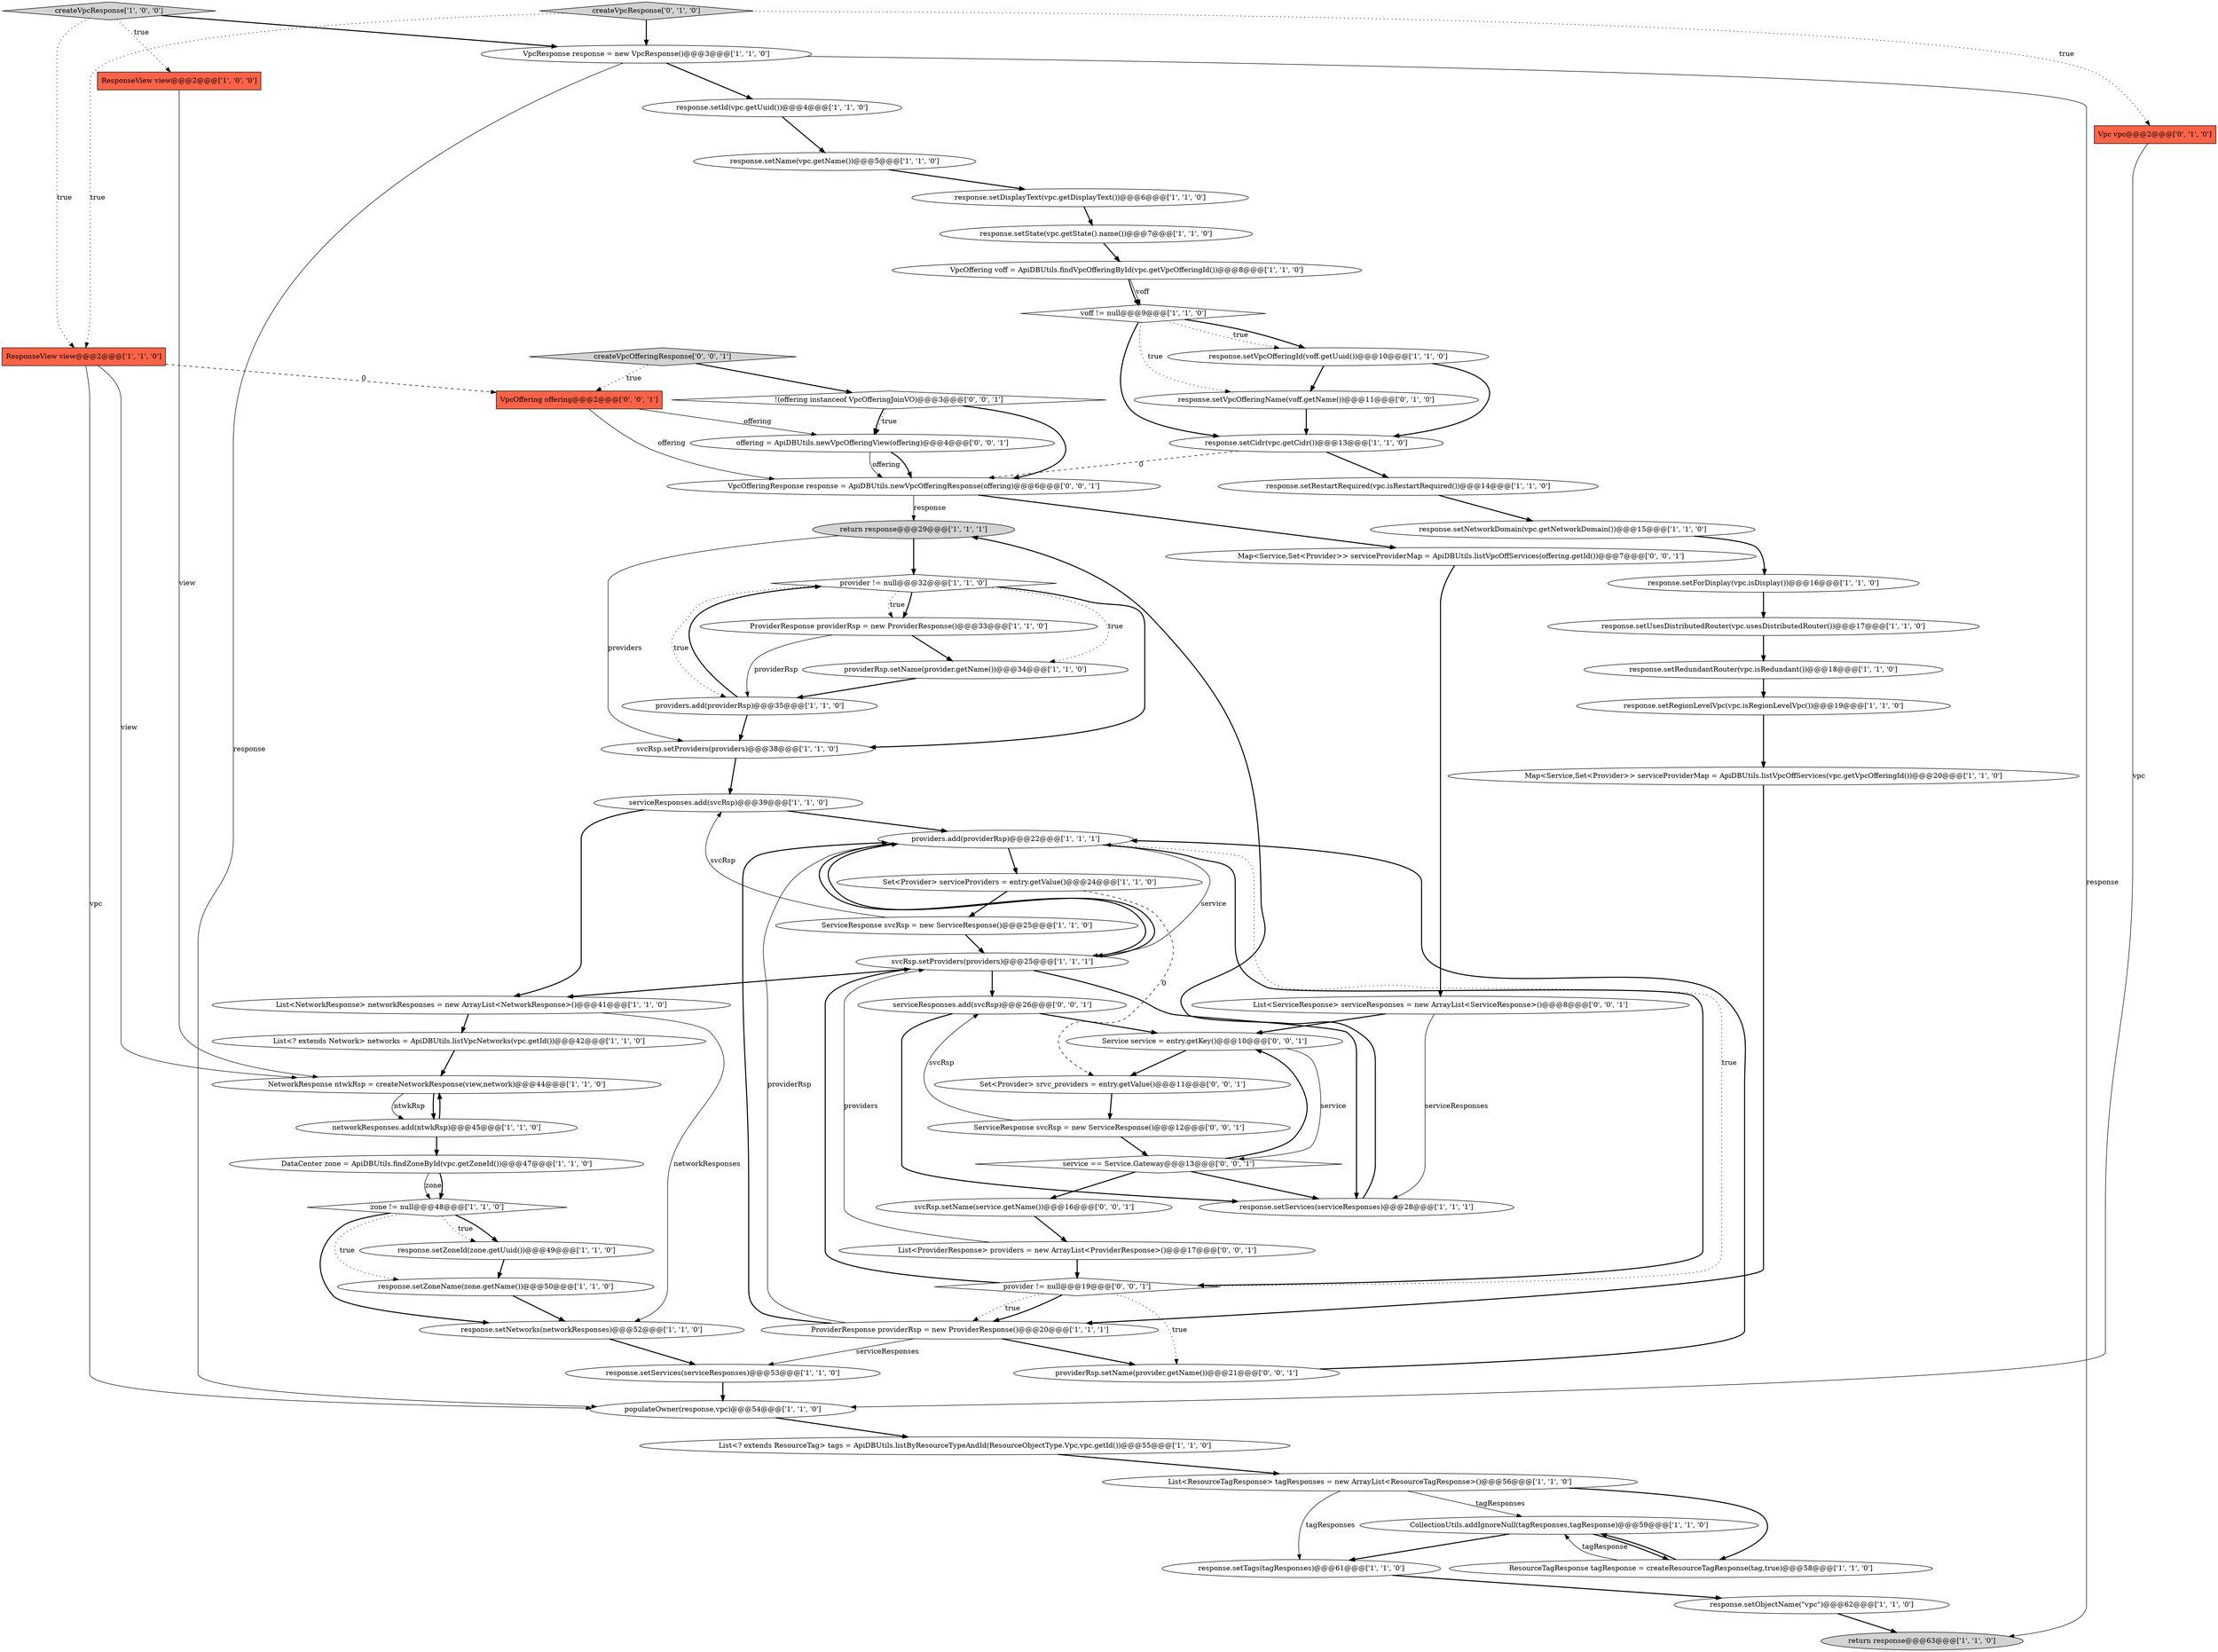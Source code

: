 digraph {
61 [style = filled, label = "VpcOfferingResponse response = ApiDBUtils.newVpcOfferingResponse(offering)@@@6@@@['0', '0', '1']", fillcolor = white, shape = ellipse image = "AAA0AAABBB3BBB"];
10 [style = filled, label = "response.setNetworks(networkResponses)@@@52@@@['1', '1', '0']", fillcolor = white, shape = ellipse image = "AAA0AAABBB1BBB"];
11 [style = filled, label = "List<NetworkResponse> networkResponses = new ArrayList<NetworkResponse>()@@@41@@@['1', '1', '0']", fillcolor = white, shape = ellipse image = "AAA0AAABBB1BBB"];
49 [style = filled, label = "ProviderResponse providerRsp = new ProviderResponse()@@@20@@@['1', '1', '1']", fillcolor = white, shape = ellipse image = "AAA0AAABBB1BBB"];
23 [style = filled, label = "CollectionUtils.addIgnoreNull(tagResponses,tagResponse)@@@59@@@['1', '1', '0']", fillcolor = white, shape = ellipse image = "AAA0AAABBB1BBB"];
31 [style = filled, label = "return response@@@29@@@['1', '1', '1']", fillcolor = lightgray, shape = ellipse image = "AAA0AAABBB1BBB"];
48 [style = filled, label = "response.setRedundantRouter(vpc.isRedundant())@@@18@@@['1', '1', '0']", fillcolor = white, shape = ellipse image = "AAA0AAABBB1BBB"];
54 [style = filled, label = "serviceResponses.add(svcRsp)@@@26@@@['0', '0', '1']", fillcolor = white, shape = ellipse image = "AAA0AAABBB3BBB"];
21 [style = filled, label = "response.setZoneId(zone.getUuid())@@@49@@@['1', '1', '0']", fillcolor = white, shape = ellipse image = "AAA0AAABBB1BBB"];
56 [style = filled, label = "providerRsp.setName(provider.getName())@@@21@@@['0', '0', '1']", fillcolor = white, shape = ellipse image = "AAA0AAABBB3BBB"];
6 [style = filled, label = "response.setNetworkDomain(vpc.getNetworkDomain())@@@15@@@['1', '1', '0']", fillcolor = white, shape = ellipse image = "AAA0AAABBB1BBB"];
64 [style = filled, label = "List<ServiceResponse> serviceResponses = new ArrayList<ServiceResponse>()@@@8@@@['0', '0', '1']", fillcolor = white, shape = ellipse image = "AAA0AAABBB3BBB"];
16 [style = filled, label = "response.setServices(serviceResponses)@@@53@@@['1', '1', '0']", fillcolor = white, shape = ellipse image = "AAA0AAABBB1BBB"];
40 [style = filled, label = "List<ResourceTagResponse> tagResponses = new ArrayList<ResourceTagResponse>()@@@56@@@['1', '1', '0']", fillcolor = white, shape = ellipse image = "AAA0AAABBB1BBB"];
29 [style = filled, label = "providerRsp.setName(provider.getName())@@@34@@@['1', '1', '0']", fillcolor = white, shape = ellipse image = "AAA0AAABBB1BBB"];
65 [style = filled, label = "VpcOffering offering@@@2@@@['0', '0', '1']", fillcolor = tomato, shape = box image = "AAA0AAABBB3BBB"];
3 [style = filled, label = "serviceResponses.add(svcRsp)@@@39@@@['1', '1', '0']", fillcolor = white, shape = ellipse image = "AAA0AAABBB1BBB"];
68 [style = filled, label = "offering = ApiDBUtils.newVpcOfferingView(offering)@@@4@@@['0', '0', '1']", fillcolor = white, shape = ellipse image = "AAA0AAABBB3BBB"];
0 [style = filled, label = "Set<Provider> serviceProviders = entry.getValue()@@@24@@@['1', '1', '0']", fillcolor = white, shape = ellipse image = "AAA0AAABBB1BBB"];
38 [style = filled, label = "return response@@@63@@@['1', '1', '0']", fillcolor = lightgray, shape = ellipse image = "AAA0AAABBB1BBB"];
22 [style = filled, label = "ResourceTagResponse tagResponse = createResourceTagResponse(tag,true)@@@58@@@['1', '1', '0']", fillcolor = white, shape = ellipse image = "AAA0AAABBB1BBB"];
51 [style = filled, label = "createVpcResponse['0', '1', '0']", fillcolor = lightgray, shape = diamond image = "AAA0AAABBB2BBB"];
18 [style = filled, label = "populateOwner(response,vpc)@@@54@@@['1', '1', '0']", fillcolor = white, shape = ellipse image = "AAA0AAABBB1BBB"];
46 [style = filled, label = "response.setName(vpc.getName())@@@5@@@['1', '1', '0']", fillcolor = white, shape = ellipse image = "AAA0AAABBB1BBB"];
12 [style = filled, label = "providers.add(providerRsp)@@@35@@@['1', '1', '0']", fillcolor = white, shape = ellipse image = "AAA0AAABBB1BBB"];
36 [style = filled, label = "response.setServices(serviceResponses)@@@28@@@['1', '1', '1']", fillcolor = white, shape = ellipse image = "AAA0AAABBB1BBB"];
37 [style = filled, label = "response.setRegionLevelVpc(vpc.isRegionLevelVpc())@@@19@@@['1', '1', '0']", fillcolor = white, shape = ellipse image = "AAA0AAABBB1BBB"];
4 [style = filled, label = "svcRsp.setProviders(providers)@@@25@@@['1', '1', '1']", fillcolor = white, shape = ellipse image = "AAA0AAABBB1BBB"];
33 [style = filled, label = "ResponseView view@@@2@@@['1', '0', '0']", fillcolor = tomato, shape = box image = "AAA0AAABBB1BBB"];
34 [style = filled, label = "ResponseView view@@@2@@@['1', '1', '0']", fillcolor = tomato, shape = box image = "AAA0AAABBB1BBB"];
57 [style = filled, label = "createVpcOfferingResponse['0', '0', '1']", fillcolor = lightgray, shape = diamond image = "AAA0AAABBB3BBB"];
5 [style = filled, label = "response.setDisplayText(vpc.getDisplayText())@@@6@@@['1', '1', '0']", fillcolor = white, shape = ellipse image = "AAA0AAABBB1BBB"];
63 [style = filled, label = "svcRsp.setName(service.getName())@@@16@@@['0', '0', '1']", fillcolor = white, shape = ellipse image = "AAA0AAABBB3BBB"];
66 [style = filled, label = "Service service = entry.getKey()@@@10@@@['0', '0', '1']", fillcolor = white, shape = ellipse image = "AAA0AAABBB3BBB"];
43 [style = filled, label = "createVpcResponse['1', '0', '0']", fillcolor = lightgray, shape = diamond image = "AAA0AAABBB1BBB"];
47 [style = filled, label = "DataCenter zone = ApiDBUtils.findZoneById(vpc.getZoneId())@@@47@@@['1', '1', '0']", fillcolor = white, shape = ellipse image = "AAA0AAABBB1BBB"];
45 [style = filled, label = "svcRsp.setProviders(providers)@@@38@@@['1', '1', '0']", fillcolor = white, shape = ellipse image = "AAA0AAABBB1BBB"];
14 [style = filled, label = "VpcOffering voff = ApiDBUtils.findVpcOfferingById(vpc.getVpcOfferingId())@@@8@@@['1', '1', '0']", fillcolor = white, shape = ellipse image = "AAA0AAABBB1BBB"];
7 [style = filled, label = "ServiceResponse svcRsp = new ServiceResponse()@@@25@@@['1', '1', '0']", fillcolor = white, shape = ellipse image = "AAA0AAABBB1BBB"];
20 [style = filled, label = "response.setRestartRequired(vpc.isRestartRequired())@@@14@@@['1', '1', '0']", fillcolor = white, shape = ellipse image = "AAA0AAABBB1BBB"];
19 [style = filled, label = "response.setCidr(vpc.getCidr())@@@13@@@['1', '1', '0']", fillcolor = white, shape = ellipse image = "AAA0AAABBB1BBB"];
24 [style = filled, label = "ProviderResponse providerRsp = new ProviderResponse()@@@33@@@['1', '1', '0']", fillcolor = white, shape = ellipse image = "AAA0AAABBB1BBB"];
60 [style = filled, label = "provider != null@@@19@@@['0', '0', '1']", fillcolor = white, shape = diamond image = "AAA0AAABBB3BBB"];
59 [style = filled, label = "service == Service.Gateway@@@13@@@['0', '0', '1']", fillcolor = white, shape = diamond image = "AAA0AAABBB3BBB"];
9 [style = filled, label = "voff != null@@@9@@@['1', '1', '0']", fillcolor = white, shape = diamond image = "AAA0AAABBB1BBB"];
13 [style = filled, label = "response.setId(vpc.getUuid())@@@4@@@['1', '1', '0']", fillcolor = white, shape = ellipse image = "AAA0AAABBB1BBB"];
42 [style = filled, label = "provider != null@@@32@@@['1', '1', '0']", fillcolor = white, shape = diamond image = "AAA0AAABBB1BBB"];
50 [style = filled, label = "Vpc vpc@@@2@@@['0', '1', '0']", fillcolor = tomato, shape = box image = "AAA0AAABBB2BBB"];
35 [style = filled, label = "response.setZoneName(zone.getName())@@@50@@@['1', '1', '0']", fillcolor = white, shape = ellipse image = "AAA0AAABBB1BBB"];
55 [style = filled, label = "!(offering instanceof VpcOfferingJoinVO)@@@3@@@['0', '0', '1']", fillcolor = white, shape = diamond image = "AAA0AAABBB3BBB"];
41 [style = filled, label = "response.setUsesDistributedRouter(vpc.usesDistributedRouter())@@@17@@@['1', '1', '0']", fillcolor = white, shape = ellipse image = "AAA0AAABBB1BBB"];
52 [style = filled, label = "response.setVpcOfferingName(voff.getName())@@@11@@@['0', '1', '0']", fillcolor = white, shape = ellipse image = "AAA1AAABBB2BBB"];
1 [style = filled, label = "providers.add(providerRsp)@@@22@@@['1', '1', '1']", fillcolor = white, shape = ellipse image = "AAA0AAABBB1BBB"];
17 [style = filled, label = "VpcResponse response = new VpcResponse()@@@3@@@['1', '1', '0']", fillcolor = white, shape = ellipse image = "AAA0AAABBB1BBB"];
58 [style = filled, label = "Set<Provider> srvc_providers = entry.getValue()@@@11@@@['0', '0', '1']", fillcolor = white, shape = ellipse image = "AAA0AAABBB3BBB"];
27 [style = filled, label = "networkResponses.add(ntwkRsp)@@@45@@@['1', '1', '0']", fillcolor = white, shape = ellipse image = "AAA0AAABBB1BBB"];
67 [style = filled, label = "Map<Service,Set<Provider>> serviceProviderMap = ApiDBUtils.listVpcOffServices(offering.getId())@@@7@@@['0', '0', '1']", fillcolor = white, shape = ellipse image = "AAA0AAABBB3BBB"];
25 [style = filled, label = "response.setVpcOfferingId(voff.getUuid())@@@10@@@['1', '1', '0']", fillcolor = white, shape = ellipse image = "AAA0AAABBB1BBB"];
32 [style = filled, label = "response.setObjectName(\"vpc\")@@@62@@@['1', '1', '0']", fillcolor = white, shape = ellipse image = "AAA0AAABBB1BBB"];
8 [style = filled, label = "Map<Service,Set<Provider>> serviceProviderMap = ApiDBUtils.listVpcOffServices(vpc.getVpcOfferingId())@@@20@@@['1', '1', '0']", fillcolor = white, shape = ellipse image = "AAA0AAABBB1BBB"];
28 [style = filled, label = "response.setTags(tagResponses)@@@61@@@['1', '1', '0']", fillcolor = white, shape = ellipse image = "AAA0AAABBB1BBB"];
53 [style = filled, label = "ServiceResponse svcRsp = new ServiceResponse()@@@12@@@['0', '0', '1']", fillcolor = white, shape = ellipse image = "AAA0AAABBB3BBB"];
15 [style = filled, label = "zone != null@@@48@@@['1', '1', '0']", fillcolor = white, shape = diamond image = "AAA0AAABBB1BBB"];
39 [style = filled, label = "NetworkResponse ntwkRsp = createNetworkResponse(view,network)@@@44@@@['1', '1', '0']", fillcolor = white, shape = ellipse image = "AAA0AAABBB1BBB"];
62 [style = filled, label = "List<ProviderResponse> providers = new ArrayList<ProviderResponse>()@@@17@@@['0', '0', '1']", fillcolor = white, shape = ellipse image = "AAA0AAABBB3BBB"];
26 [style = filled, label = "List<? extends ResourceTag> tags = ApiDBUtils.listByResourceTypeAndId(ResourceObjectType.Vpc,vpc.getId())@@@55@@@['1', '1', '0']", fillcolor = white, shape = ellipse image = "AAA0AAABBB1BBB"];
30 [style = filled, label = "List<? extends Network> networks = ApiDBUtils.listVpcNetworks(vpc.getId())@@@42@@@['1', '1', '0']", fillcolor = white, shape = ellipse image = "AAA0AAABBB1BBB"];
44 [style = filled, label = "response.setState(vpc.getState().name())@@@7@@@['1', '1', '0']", fillcolor = white, shape = ellipse image = "AAA0AAABBB1BBB"];
2 [style = filled, label = "response.setForDisplay(vpc.isDisplay())@@@16@@@['1', '1', '0']", fillcolor = white, shape = ellipse image = "AAA0AAABBB1BBB"];
23->22 [style = bold, label=""];
51->50 [style = dotted, label="true"];
61->67 [style = bold, label=""];
20->6 [style = bold, label=""];
33->39 [style = solid, label="view"];
39->27 [style = solid, label="ntwkRsp"];
25->19 [style = bold, label=""];
58->53 [style = bold, label=""];
39->27 [style = bold, label=""];
2->41 [style = bold, label=""];
9->25 [style = dotted, label="true"];
6->2 [style = bold, label=""];
3->1 [style = bold, label=""];
19->61 [style = dashed, label="0"];
60->1 [style = dotted, label="true"];
34->18 [style = solid, label="vpc"];
50->18 [style = solid, label="vpc"];
26->40 [style = bold, label=""];
17->13 [style = bold, label=""];
63->62 [style = bold, label=""];
62->4 [style = solid, label="providers"];
49->1 [style = bold, label=""];
43->17 [style = bold, label=""];
29->12 [style = bold, label=""];
1->60 [style = bold, label=""];
57->55 [style = bold, label=""];
9->25 [style = bold, label=""];
55->61 [style = bold, label=""];
24->29 [style = bold, label=""];
68->61 [style = bold, label=""];
4->54 [style = bold, label=""];
40->23 [style = solid, label="tagResponses"];
46->5 [style = bold, label=""];
4->36 [style = bold, label=""];
66->58 [style = bold, label=""];
68->61 [style = solid, label="offering"];
43->34 [style = dotted, label="true"];
56->1 [style = bold, label=""];
61->31 [style = solid, label="response"];
32->38 [style = bold, label=""];
0->7 [style = bold, label=""];
28->32 [style = bold, label=""];
43->33 [style = dotted, label="true"];
15->21 [style = bold, label=""];
60->49 [style = bold, label=""];
54->36 [style = bold, label=""];
4->1 [style = bold, label=""];
0->58 [style = dashed, label="0"];
11->30 [style = bold, label=""];
12->42 [style = bold, label=""];
59->36 [style = bold, label=""];
60->56 [style = dotted, label="true"];
62->60 [style = bold, label=""];
13->46 [style = bold, label=""];
1->4 [style = bold, label=""];
8->49 [style = bold, label=""];
40->28 [style = solid, label="tagResponses"];
65->61 [style = solid, label="offering"];
64->36 [style = solid, label="serviceResponses"];
54->66 [style = bold, label=""];
52->19 [style = bold, label=""];
1->0 [style = bold, label=""];
10->16 [style = bold, label=""];
15->21 [style = dotted, label="true"];
9->19 [style = bold, label=""];
22->23 [style = solid, label="tagResponse"];
42->24 [style = bold, label=""];
55->68 [style = dotted, label="true"];
11->10 [style = solid, label="networkResponses"];
27->47 [style = bold, label=""];
15->35 [style = dotted, label="true"];
5->44 [style = bold, label=""];
14->9 [style = bold, label=""];
14->9 [style = solid, label="voff"];
35->10 [style = bold, label=""];
18->26 [style = bold, label=""];
7->3 [style = solid, label="svcRsp"];
51->34 [style = dotted, label="true"];
48->37 [style = bold, label=""];
25->52 [style = bold, label=""];
55->68 [style = bold, label=""];
12->45 [style = bold, label=""];
66->59 [style = solid, label="service"];
21->35 [style = bold, label=""];
34->39 [style = solid, label="view"];
42->24 [style = dotted, label="true"];
17->38 [style = solid, label="response"];
15->10 [style = bold, label=""];
42->12 [style = dotted, label="true"];
24->12 [style = solid, label="providerRsp"];
31->45 [style = solid, label="providers"];
30->39 [style = bold, label=""];
42->45 [style = bold, label=""];
47->15 [style = solid, label="zone"];
49->16 [style = solid, label="serviceResponses"];
3->11 [style = bold, label=""];
27->39 [style = bold, label=""];
64->66 [style = bold, label=""];
53->59 [style = bold, label=""];
40->22 [style = bold, label=""];
16->18 [style = bold, label=""];
51->17 [style = bold, label=""];
19->20 [style = bold, label=""];
4->11 [style = bold, label=""];
42->29 [style = dotted, label="true"];
57->65 [style = dotted, label="true"];
60->49 [style = dotted, label="true"];
41->48 [style = bold, label=""];
59->63 [style = bold, label=""];
47->15 [style = bold, label=""];
45->3 [style = bold, label=""];
1->4 [style = solid, label="service"];
59->66 [style = bold, label=""];
31->42 [style = bold, label=""];
7->4 [style = bold, label=""];
36->31 [style = bold, label=""];
53->54 [style = solid, label="svcRsp"];
65->68 [style = solid, label="offering"];
9->52 [style = dotted, label="true"];
49->56 [style = bold, label=""];
49->1 [style = solid, label="providerRsp"];
67->64 [style = bold, label=""];
23->28 [style = bold, label=""];
22->23 [style = bold, label=""];
44->14 [style = bold, label=""];
37->8 [style = bold, label=""];
17->18 [style = solid, label="response"];
34->65 [style = dashed, label="0"];
60->4 [style = bold, label=""];
}
